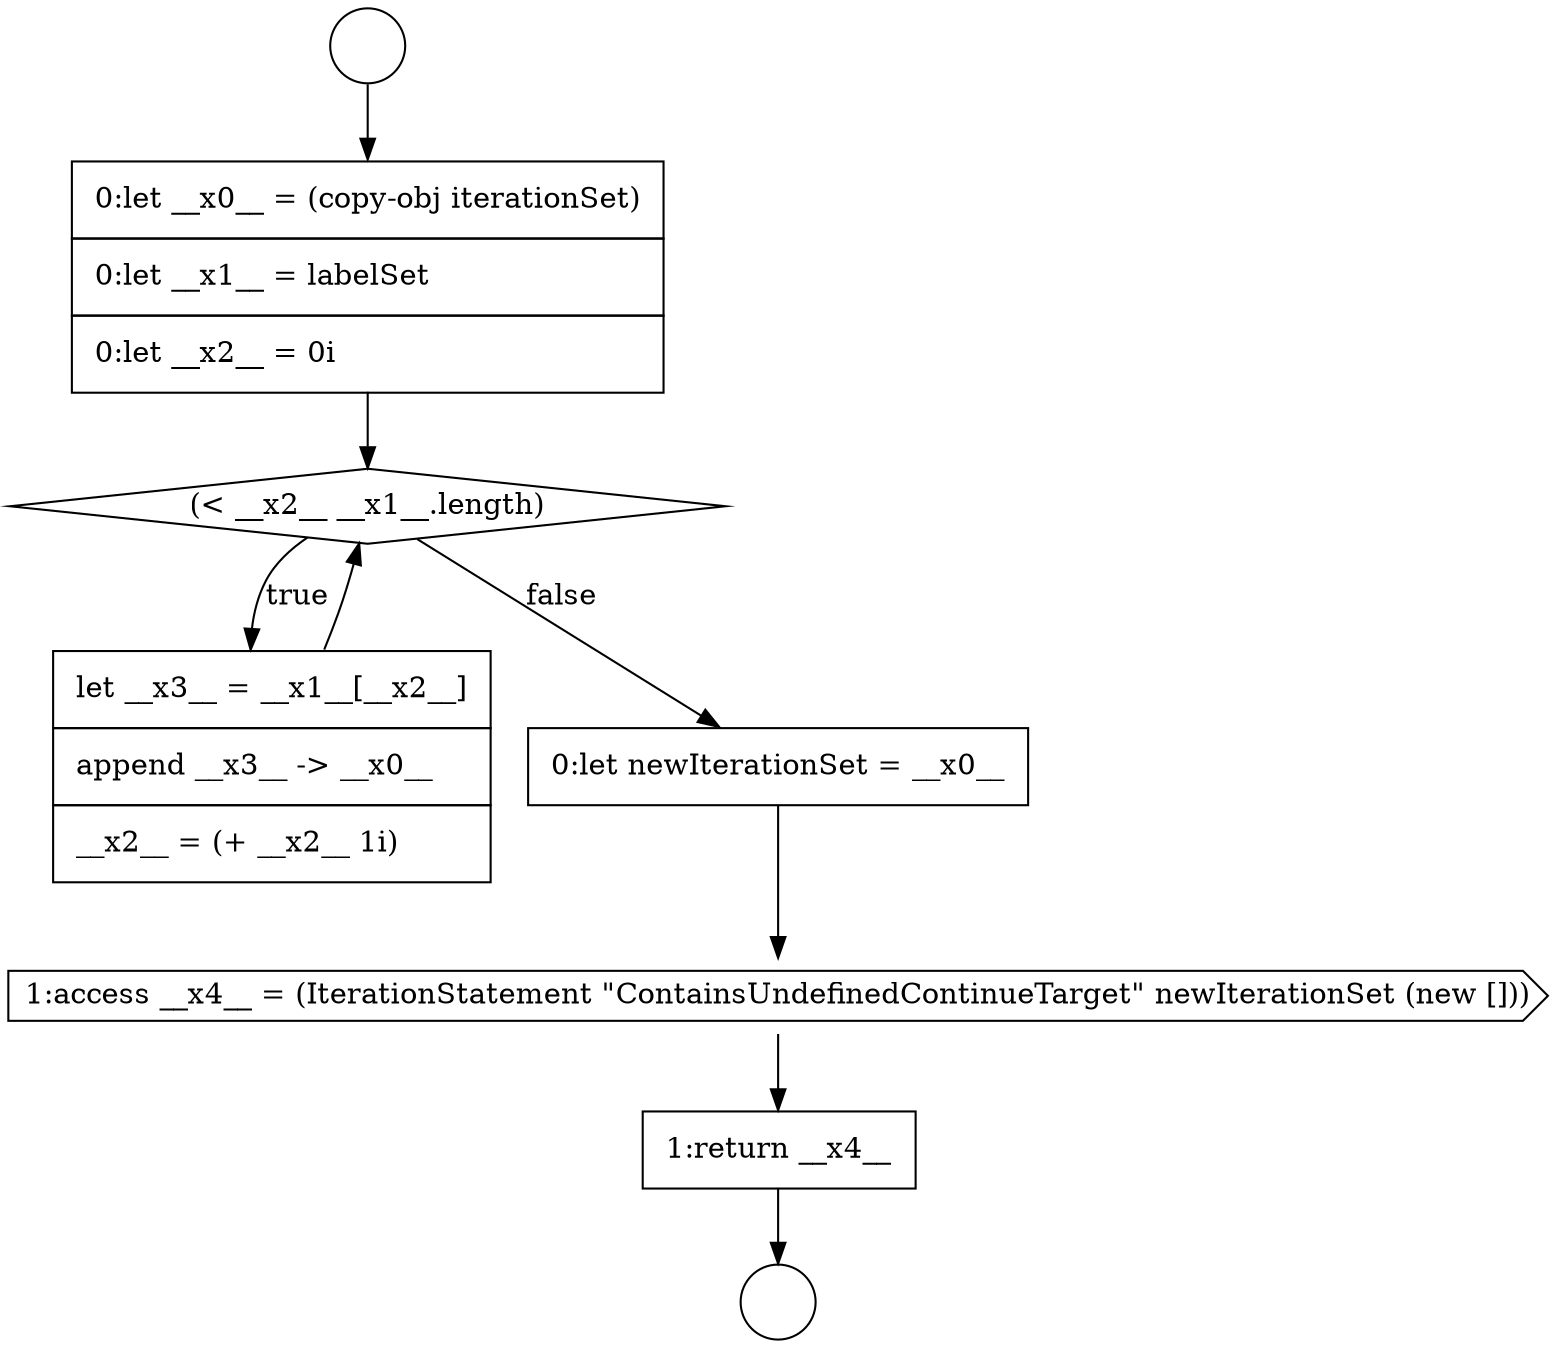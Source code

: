 digraph {
  node5252 [shape=cds, label=<<font color="black">1:access __x4__ = (IterationStatement &quot;ContainsUndefinedContinueTarget&quot; newIterationSet (new []))</font>> color="black" fillcolor="white" style=filled]
  node5246 [shape=circle label=" " color="black" fillcolor="white" style=filled]
  node5253 [shape=none, margin=0, label=<<font color="black">
    <table border="0" cellborder="1" cellspacing="0" cellpadding="10">
      <tr><td align="left">1:return __x4__</td></tr>
    </table>
  </font>> color="black" fillcolor="white" style=filled]
  node5249 [shape=diamond, label=<<font color="black">(&lt; __x2__ __x1__.length)</font>> color="black" fillcolor="white" style=filled]
  node5248 [shape=none, margin=0, label=<<font color="black">
    <table border="0" cellborder="1" cellspacing="0" cellpadding="10">
      <tr><td align="left">0:let __x0__ = (copy-obj iterationSet)</td></tr>
      <tr><td align="left">0:let __x1__ = labelSet</td></tr>
      <tr><td align="left">0:let __x2__ = 0i</td></tr>
    </table>
  </font>> color="black" fillcolor="white" style=filled]
  node5250 [shape=none, margin=0, label=<<font color="black">
    <table border="0" cellborder="1" cellspacing="0" cellpadding="10">
      <tr><td align="left">let __x3__ = __x1__[__x2__]</td></tr>
      <tr><td align="left">append __x3__ -&gt; __x0__</td></tr>
      <tr><td align="left">__x2__ = (+ __x2__ 1i)</td></tr>
    </table>
  </font>> color="black" fillcolor="white" style=filled]
  node5247 [shape=circle label=" " color="black" fillcolor="white" style=filled]
  node5251 [shape=none, margin=0, label=<<font color="black">
    <table border="0" cellborder="1" cellspacing="0" cellpadding="10">
      <tr><td align="left">0:let newIterationSet = __x0__</td></tr>
    </table>
  </font>> color="black" fillcolor="white" style=filled]
  node5248 -> node5249 [ color="black"]
  node5246 -> node5248 [ color="black"]
  node5253 -> node5247 [ color="black"]
  node5250 -> node5249 [ color="black"]
  node5251 -> node5252 [ color="black"]
  node5252 -> node5253 [ color="black"]
  node5249 -> node5250 [label=<<font color="black">true</font>> color="black"]
  node5249 -> node5251 [label=<<font color="black">false</font>> color="black"]
}
